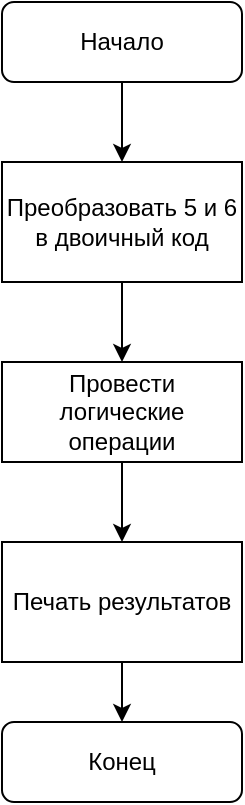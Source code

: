 <mxfile version="16.2.7" type="device" pages="8"><diagram id="C5RBs43oDa-KdzZeNtuy" name="1_1"><mxGraphModel dx="786" dy="484" grid="1" gridSize="10" guides="1" tooltips="1" connect="1" arrows="1" fold="1" page="1" pageScale="1" pageWidth="827" pageHeight="1169" math="0" shadow="0"><root><mxCell id="WIyWlLk6GJQsqaUBKTNV-0"/><mxCell id="WIyWlLk6GJQsqaUBKTNV-1" parent="WIyWlLk6GJQsqaUBKTNV-0"/><mxCell id="4ekfMuAKaDl9ZCjawKs_-5" style="edgeStyle=orthogonalEdgeStyle;rounded=0;orthogonalLoop=1;jettySize=auto;html=1;exitX=0.5;exitY=1;exitDx=0;exitDy=0;entryX=0.5;entryY=0;entryDx=0;entryDy=0;" edge="1" parent="WIyWlLk6GJQsqaUBKTNV-1" source="WIyWlLk6GJQsqaUBKTNV-3" target="4ekfMuAKaDl9ZCjawKs_-0"><mxGeometry relative="1" as="geometry"/></mxCell><mxCell id="WIyWlLk6GJQsqaUBKTNV-3" value="Начало" style="rounded=1;whiteSpace=wrap;html=1;fontSize=12;glass=0;strokeWidth=1;shadow=0;" parent="WIyWlLk6GJQsqaUBKTNV-1" vertex="1"><mxGeometry x="160" y="90" width="120" height="40" as="geometry"/></mxCell><mxCell id="WIyWlLk6GJQsqaUBKTNV-11" value="Конец" style="rounded=1;whiteSpace=wrap;html=1;fontSize=12;glass=0;strokeWidth=1;shadow=0;" parent="WIyWlLk6GJQsqaUBKTNV-1" vertex="1"><mxGeometry x="160" y="450" width="120" height="40" as="geometry"/></mxCell><mxCell id="4ekfMuAKaDl9ZCjawKs_-3" style="edgeStyle=orthogonalEdgeStyle;rounded=0;orthogonalLoop=1;jettySize=auto;html=1;exitX=0.5;exitY=1;exitDx=0;exitDy=0;entryX=0.5;entryY=0;entryDx=0;entryDy=0;" edge="1" parent="WIyWlLk6GJQsqaUBKTNV-1" source="4ekfMuAKaDl9ZCjawKs_-0" target="4ekfMuAKaDl9ZCjawKs_-1"><mxGeometry relative="1" as="geometry"/></mxCell><mxCell id="4ekfMuAKaDl9ZCjawKs_-0" value="Преобразовать 5 и 6 в двоичный код" style="rounded=0;whiteSpace=wrap;html=1;" vertex="1" parent="WIyWlLk6GJQsqaUBKTNV-1"><mxGeometry x="160" y="170" width="120" height="60" as="geometry"/></mxCell><mxCell id="4ekfMuAKaDl9ZCjawKs_-6" style="edgeStyle=orthogonalEdgeStyle;rounded=0;orthogonalLoop=1;jettySize=auto;html=1;exitX=0.5;exitY=1;exitDx=0;exitDy=0;entryX=0.5;entryY=0;entryDx=0;entryDy=0;" edge="1" parent="WIyWlLk6GJQsqaUBKTNV-1" source="4ekfMuAKaDl9ZCjawKs_-1" target="lWYaL1bjFyjzc9MwRFcf-0"><mxGeometry relative="1" as="geometry"><mxPoint x="220" y="350" as="targetPoint"/></mxGeometry></mxCell><mxCell id="4ekfMuAKaDl9ZCjawKs_-1" value="Провести логические операции" style="rounded=0;whiteSpace=wrap;html=1;" vertex="1" parent="WIyWlLk6GJQsqaUBKTNV-1"><mxGeometry x="160" y="270" width="120" height="50" as="geometry"/></mxCell><mxCell id="lWYaL1bjFyjzc9MwRFcf-3" style="edgeStyle=orthogonalEdgeStyle;rounded=0;orthogonalLoop=1;jettySize=auto;html=1;exitX=0.5;exitY=1;exitDx=0;exitDy=0;entryX=0.5;entryY=0;entryDx=0;entryDy=0;" edge="1" parent="WIyWlLk6GJQsqaUBKTNV-1" source="lWYaL1bjFyjzc9MwRFcf-0" target="WIyWlLk6GJQsqaUBKTNV-11"><mxGeometry relative="1" as="geometry"/></mxCell><mxCell id="lWYaL1bjFyjzc9MwRFcf-0" value="Печать результатов" style="rounded=0;whiteSpace=wrap;html=1;" vertex="1" parent="WIyWlLk6GJQsqaUBKTNV-1"><mxGeometry x="160" y="360" width="120" height="60" as="geometry"/></mxCell></root></mxGraphModel></diagram><diagram id="t9hDc3R4pHQeXY1n5sSi" name="1_2"><mxGraphModel dx="786" dy="484" grid="1" gridSize="10" guides="1" tooltips="1" connect="1" arrows="1" fold="1" page="1" pageScale="1" pageWidth="827" pageHeight="1169" math="0" shadow="0"><root><mxCell id="31ihJVYYyH8jFI5YHR2N-0"/><mxCell id="31ihJVYYyH8jFI5YHR2N-1" parent="31ihJVYYyH8jFI5YHR2N-0"/><mxCell id="x4Y4Dg5pw74nfrGMb-Qn-0" style="edgeStyle=orthogonalEdgeStyle;rounded=0;orthogonalLoop=1;jettySize=auto;html=1;exitX=0.5;exitY=1;exitDx=0;exitDy=0;entryX=0.5;entryY=0;entryDx=0;entryDy=0;" edge="1" parent="31ihJVYYyH8jFI5YHR2N-1" source="x4Y4Dg5pw74nfrGMb-Qn-1" target="UrLhR9aN6g-qmJSw_pzn-0"><mxGeometry relative="1" as="geometry"><mxPoint x="560" y="140" as="targetPoint"/></mxGeometry></mxCell><mxCell id="x4Y4Dg5pw74nfrGMb-Qn-1" value="Начало" style="rounded=1;whiteSpace=wrap;html=1;fontSize=12;glass=0;strokeWidth=1;shadow=0;" vertex="1" parent="31ihJVYYyH8jFI5YHR2N-1"><mxGeometry x="160" y="90" width="120" height="40" as="geometry"/></mxCell><mxCell id="x4Y4Dg5pw74nfrGMb-Qn-2" value="Конец" style="rounded=1;whiteSpace=wrap;html=1;fontSize=12;glass=0;strokeWidth=1;shadow=0;" vertex="1" parent="31ihJVYYyH8jFI5YHR2N-1"><mxGeometry x="160" y="540" width="120" height="40" as="geometry"/></mxCell><mxCell id="x4Y4Dg5pw74nfrGMb-Qn-3" style="edgeStyle=orthogonalEdgeStyle;rounded=0;orthogonalLoop=1;jettySize=auto;html=1;exitX=0.5;exitY=1;exitDx=0;exitDy=0;entryX=0.5;entryY=0;entryDx=0;entryDy=0;" edge="1" parent="31ihJVYYyH8jFI5YHR2N-1" source="UrLhR9aN6g-qmJSw_pzn-0" target="x4Y4Dg5pw74nfrGMb-Qn-6"><mxGeometry relative="1" as="geometry"><mxPoint x="560" y="200" as="sourcePoint"/></mxGeometry></mxCell><mxCell id="x4Y4Dg5pw74nfrGMb-Qn-5" style="edgeStyle=orthogonalEdgeStyle;rounded=0;orthogonalLoop=1;jettySize=auto;html=1;exitX=0.5;exitY=1;exitDx=0;exitDy=0;entryX=0.5;entryY=0;entryDx=0;entryDy=0;" edge="1" parent="31ihJVYYyH8jFI5YHR2N-1" source="x4Y4Dg5pw74nfrGMb-Qn-6"><mxGeometry relative="1" as="geometry"><mxPoint x="220" y="440" as="targetPoint"/></mxGeometry></mxCell><mxCell id="x4Y4Dg5pw74nfrGMb-Qn-6" value="Находим К по формуле К = (y2-y1) / (x2-x1)" style="rounded=0;whiteSpace=wrap;html=1;" vertex="1" parent="31ihJVYYyH8jFI5YHR2N-1"><mxGeometry x="160" y="270" width="120" height="50" as="geometry"/></mxCell><mxCell id="x4Y4Dg5pw74nfrGMb-Qn-7" style="edgeStyle=orthogonalEdgeStyle;rounded=0;orthogonalLoop=1;jettySize=auto;html=1;exitX=0.5;exitY=1;exitDx=0;exitDy=0;entryX=0.5;entryY=0;entryDx=0;entryDy=0;" edge="1" parent="31ihJVYYyH8jFI5YHR2N-1" target="x4Y4Dg5pw74nfrGMb-Qn-2"><mxGeometry relative="1" as="geometry"><mxPoint x="220" y="500" as="sourcePoint"/></mxGeometry></mxCell><mxCell id="x4Y4Dg5pw74nfrGMb-Qn-11" value="Находим b по формуле b = y1 - (y2-y1)/ (x2 - x1)*x1" style="rounded=0;whiteSpace=wrap;html=1;" vertex="1" parent="31ihJVYYyH8jFI5YHR2N-1"><mxGeometry x="160" y="350" width="120" height="60" as="geometry"/></mxCell><mxCell id="UrLhR9aN6g-qmJSw_pzn-0" value="Получить &amp;nbsp;x1:y1, x2:y2" style="shape=parallelogram;perimeter=parallelogramPerimeter;whiteSpace=wrap;html=1;fixedSize=1;strokeColor=#000000;" vertex="1" parent="31ihJVYYyH8jFI5YHR2N-1"><mxGeometry x="160" y="170" width="120" height="60" as="geometry"/></mxCell><mxCell id="UrLhR9aN6g-qmJSw_pzn-1" value="Печать результатов" style="shape=parallelogram;perimeter=parallelogramPerimeter;whiteSpace=wrap;html=1;fixedSize=1;strokeColor=#000000;" vertex="1" parent="31ihJVYYyH8jFI5YHR2N-1"><mxGeometry x="150" y="430" width="140" height="80" as="geometry"/></mxCell></root></mxGraphModel></diagram><diagram id="jmRlkmZ8UEjVU_35LXJr" name="1_3"><mxGraphModel dx="786" dy="484" grid="1" gridSize="10" guides="1" tooltips="1" connect="1" arrows="1" fold="1" page="1" pageScale="1" pageWidth="827" pageHeight="1169" math="0" shadow="0"><root><mxCell id="gsptyqJgU4-H1RUHh6Ig-0"/><mxCell id="gsptyqJgU4-H1RUHh6Ig-1" parent="gsptyqJgU4-H1RUHh6Ig-0"/><mxCell id="SbWybDnRfdCEJxPRk_U1-0" style="edgeStyle=orthogonalEdgeStyle;rounded=0;orthogonalLoop=1;jettySize=auto;html=1;exitX=0.5;exitY=1;exitDx=0;exitDy=0;entryX=0.5;entryY=0;entryDx=0;entryDy=0;" edge="1" parent="gsptyqJgU4-H1RUHh6Ig-1" source="SbWybDnRfdCEJxPRk_U1-1"><mxGeometry relative="1" as="geometry"><mxPoint x="220" y="170" as="targetPoint"/></mxGeometry></mxCell><mxCell id="SbWybDnRfdCEJxPRk_U1-1" value="Начало" style="rounded=1;whiteSpace=wrap;html=1;fontSize=12;glass=0;strokeWidth=1;shadow=0;" vertex="1" parent="gsptyqJgU4-H1RUHh6Ig-1"><mxGeometry x="160" y="90" width="120" height="40" as="geometry"/></mxCell><mxCell id="SbWybDnRfdCEJxPRk_U1-12" style="edgeStyle=orthogonalEdgeStyle;rounded=0;orthogonalLoop=1;jettySize=auto;html=1;exitX=0.5;exitY=1;exitDx=0;exitDy=0;entryX=0.5;entryY=0;entryDx=0;entryDy=0;" edge="1" parent="gsptyqJgU4-H1RUHh6Ig-1" target="SbWybDnRfdCEJxPRk_U1-10"><mxGeometry relative="1" as="geometry"><mxPoint x="220" y="230" as="sourcePoint"/></mxGeometry></mxCell><mxCell id="SbWybDnRfdCEJxPRk_U1-16" style="edgeStyle=orthogonalEdgeStyle;rounded=0;orthogonalLoop=1;jettySize=auto;html=1;exitX=0;exitY=0.5;exitDx=0;exitDy=0;entryX=0.5;entryY=0;entryDx=0;entryDy=0;" edge="1" parent="gsptyqJgU4-H1RUHh6Ig-1" source="SbWybDnRfdCEJxPRk_U1-10" target="SbWybDnRfdCEJxPRk_U1-14"><mxGeometry relative="1" as="geometry"/></mxCell><mxCell id="SbWybDnRfdCEJxPRk_U1-19" style="edgeStyle=orthogonalEdgeStyle;rounded=0;orthogonalLoop=1;jettySize=auto;html=1;exitX=0.5;exitY=1;exitDx=0;exitDy=0;entryX=0.5;entryY=0;entryDx=0;entryDy=0;" edge="1" parent="gsptyqJgU4-H1RUHh6Ig-1" source="SbWybDnRfdCEJxPRk_U1-10" target="SbWybDnRfdCEJxPRk_U1-15"><mxGeometry relative="1" as="geometry"/></mxCell><mxCell id="kpTAJjQl3GrKxuvdCa1P-2" style="edgeStyle=orthogonalEdgeStyle;rounded=0;orthogonalLoop=1;jettySize=auto;html=1;exitX=1;exitY=0.5;exitDx=0;exitDy=0;" edge="1" parent="gsptyqJgU4-H1RUHh6Ig-1" source="SbWybDnRfdCEJxPRk_U1-10" target="kpTAJjQl3GrKxuvdCa1P-1"><mxGeometry relative="1" as="geometry"/></mxCell><mxCell id="SbWybDnRfdCEJxPRk_U1-10" value="Второе число больше первого?" style="rhombus;whiteSpace=wrap;html=1;strokeColor=#000000;" vertex="1" parent="gsptyqJgU4-H1RUHh6Ig-1"><mxGeometry x="132.5" y="270" width="175" height="140" as="geometry"/></mxCell><mxCell id="SbWybDnRfdCEJxPRk_U1-18" style="edgeStyle=orthogonalEdgeStyle;rounded=0;orthogonalLoop=1;jettySize=auto;html=1;exitX=0.5;exitY=1;exitDx=0;exitDy=0;entryX=0;entryY=0.5;entryDx=0;entryDy=0;" edge="1" parent="gsptyqJgU4-H1RUHh6Ig-1" source="SbWybDnRfdCEJxPRk_U1-14" target="SbWybDnRfdCEJxPRk_U1-15"><mxGeometry relative="1" as="geometry"/></mxCell><mxCell id="SbWybDnRfdCEJxPRk_U1-14" value="Меняем числа местами" style="rounded=0;whiteSpace=wrap;html=1;strokeColor=#000000;" vertex="1" parent="gsptyqJgU4-H1RUHh6Ig-1"><mxGeometry x="15" y="430" width="120" height="60" as="geometry"/></mxCell><mxCell id="kpTAJjQl3GrKxuvdCa1P-5" style="edgeStyle=orthogonalEdgeStyle;rounded=0;orthogonalLoop=1;jettySize=auto;html=1;exitX=0.5;exitY=1;exitDx=0;exitDy=0;entryX=0.5;entryY=0;entryDx=0;entryDy=0;" edge="1" parent="gsptyqJgU4-H1RUHh6Ig-1" source="SbWybDnRfdCEJxPRk_U1-15" target="kpTAJjQl3GrKxuvdCa1P-4"><mxGeometry relative="1" as="geometry"/></mxCell><mxCell id="SbWybDnRfdCEJxPRk_U1-15" value="Применяем модули radiant() и uniform() для получения случайных чисел" style="rounded=0;whiteSpace=wrap;html=1;strokeColor=#000000;" vertex="1" parent="gsptyqJgU4-H1RUHh6Ig-1"><mxGeometry x="160" y="550" width="120" height="60" as="geometry"/></mxCell><mxCell id="SbWybDnRfdCEJxPRk_U1-17" value="Нет" style="text;html=1;strokeColor=none;fillColor=none;align=center;verticalAlign=middle;whiteSpace=wrap;rounded=0;" vertex="1" parent="gsptyqJgU4-H1RUHh6Ig-1"><mxGeometry x="45" y="300" width="60" height="30" as="geometry"/></mxCell><mxCell id="SbWybDnRfdCEJxPRk_U1-20" value="Да" style="text;html=1;strokeColor=none;fillColor=none;align=center;verticalAlign=middle;whiteSpace=wrap;rounded=0;" vertex="1" parent="gsptyqJgU4-H1RUHh6Ig-1"><mxGeometry x="220" y="460" width="60" height="30" as="geometry"/></mxCell><mxCell id="kpTAJjQl3GrKxuvdCa1P-0" value="Получаем числа a и b" style="shape=parallelogram;perimeter=parallelogramPerimeter;whiteSpace=wrap;html=1;fixedSize=1;strokeColor=#000000;" vertex="1" parent="gsptyqJgU4-H1RUHh6Ig-1"><mxGeometry x="140" y="160" width="160" height="80" as="geometry"/></mxCell><mxCell id="kpTAJjQl3GrKxuvdCa1P-16" style="edgeStyle=orthogonalEdgeStyle;rounded=0;orthogonalLoop=1;jettySize=auto;html=1;exitX=0.5;exitY=1;exitDx=0;exitDy=0;entryX=0;entryY=0.5;entryDx=0;entryDy=0;" edge="1" parent="gsptyqJgU4-H1RUHh6Ig-1" source="kpTAJjQl3GrKxuvdCa1P-1" target="kpTAJjQl3GrKxuvdCa1P-14"><mxGeometry relative="1" as="geometry"/></mxCell><mxCell id="kpTAJjQl3GrKxuvdCa1P-1" value="Вы ввели одинаковые числа!" style="shape=parallelogram;perimeter=parallelogramPerimeter;whiteSpace=wrap;html=1;fixedSize=1;strokeColor=#000000;" vertex="1" parent="gsptyqJgU4-H1RUHh6Ig-1"><mxGeometry x="430" y="290" width="160" height="100" as="geometry"/></mxCell><mxCell id="kpTAJjQl3GrKxuvdCa1P-3" value="Числа одинаковые" style="text;html=1;strokeColor=none;fillColor=none;align=center;verticalAlign=middle;whiteSpace=wrap;rounded=0;" vertex="1" parent="gsptyqJgU4-H1RUHh6Ig-1"><mxGeometry x="340" y="300" width="60" height="30" as="geometry"/></mxCell><mxCell id="kpTAJjQl3GrKxuvdCa1P-9" style="edgeStyle=orthogonalEdgeStyle;rounded=0;orthogonalLoop=1;jettySize=auto;html=1;exitX=0.5;exitY=1;exitDx=0;exitDy=0;entryX=0.5;entryY=0;entryDx=0;entryDy=0;" edge="1" parent="gsptyqJgU4-H1RUHh6Ig-1" source="kpTAJjQl3GrKxuvdCa1P-4" target="kpTAJjQl3GrKxuvdCa1P-6"><mxGeometry relative="1" as="geometry"/></mxCell><mxCell id="kpTAJjQl3GrKxuvdCa1P-4" value="получаем &amp;nbsp;два символа" style="shape=parallelogram;perimeter=parallelogramPerimeter;whiteSpace=wrap;html=1;fixedSize=1;strokeColor=#000000;" vertex="1" parent="gsptyqJgU4-H1RUHh6Ig-1"><mxGeometry x="160" y="650" width="120" height="60" as="geometry"/></mxCell><mxCell id="kpTAJjQl3GrKxuvdCa1P-10" style="edgeStyle=orthogonalEdgeStyle;rounded=0;orthogonalLoop=1;jettySize=auto;html=1;exitX=0.5;exitY=1;exitDx=0;exitDy=0;entryX=0.5;entryY=0;entryDx=0;entryDy=0;" edge="1" parent="gsptyqJgU4-H1RUHh6Ig-1" source="kpTAJjQl3GrKxuvdCa1P-6" target="kpTAJjQl3GrKxuvdCa1P-7"><mxGeometry relative="1" as="geometry"/></mxCell><mxCell id="kpTAJjQl3GrKxuvdCa1P-6" value="Преобразуем значения символов по таблице ASCII в цифры" style="rounded=0;whiteSpace=wrap;html=1;strokeColor=#000000;" vertex="1" parent="gsptyqJgU4-H1RUHh6Ig-1"><mxGeometry x="160" y="770" width="120" height="60" as="geometry"/></mxCell><mxCell id="kpTAJjQl3GrKxuvdCa1P-11" style="edgeStyle=orthogonalEdgeStyle;rounded=0;orthogonalLoop=1;jettySize=auto;html=1;exitX=0.5;exitY=1;exitDx=0;exitDy=0;entryX=0.5;entryY=0;entryDx=0;entryDy=0;" edge="1" parent="gsptyqJgU4-H1RUHh6Ig-1" source="kpTAJjQl3GrKxuvdCa1P-7" target="kpTAJjQl3GrKxuvdCa1P-8"><mxGeometry relative="1" as="geometry"/></mxCell><mxCell id="kpTAJjQl3GrKxuvdCa1P-7" value="Получаем значение цифр в заданном диапазоне" style="rounded=0;whiteSpace=wrap;html=1;strokeColor=#000000;" vertex="1" parent="gsptyqJgU4-H1RUHh6Ig-1"><mxGeometry x="160" y="880" width="120" height="60" as="geometry"/></mxCell><mxCell id="kpTAJjQl3GrKxuvdCa1P-13" style="edgeStyle=orthogonalEdgeStyle;rounded=0;orthogonalLoop=1;jettySize=auto;html=1;exitX=1;exitY=0.5;exitDx=0;exitDy=0;" edge="1" parent="gsptyqJgU4-H1RUHh6Ig-1" source="kpTAJjQl3GrKxuvdCa1P-8" target="kpTAJjQl3GrKxuvdCa1P-12"><mxGeometry relative="1" as="geometry"/></mxCell><mxCell id="kpTAJjQl3GrKxuvdCa1P-8" value="Преобразуем цифры в символы" style="rounded=0;whiteSpace=wrap;html=1;strokeColor=#000000;" vertex="1" parent="gsptyqJgU4-H1RUHh6Ig-1"><mxGeometry x="160" y="990" width="120" height="60" as="geometry"/></mxCell><mxCell id="kpTAJjQl3GrKxuvdCa1P-15" style="edgeStyle=orthogonalEdgeStyle;rounded=0;orthogonalLoop=1;jettySize=auto;html=1;exitX=0.5;exitY=0;exitDx=0;exitDy=0;entryX=0;entryY=0.5;entryDx=0;entryDy=0;" edge="1" parent="gsptyqJgU4-H1RUHh6Ig-1" source="kpTAJjQl3GrKxuvdCa1P-12" target="kpTAJjQl3GrKxuvdCa1P-14"><mxGeometry relative="1" as="geometry"/></mxCell><mxCell id="kpTAJjQl3GrKxuvdCa1P-12" value="Печать результатов" style="shape=parallelogram;perimeter=parallelogramPerimeter;whiteSpace=wrap;html=1;fixedSize=1;strokeColor=#000000;" vertex="1" parent="gsptyqJgU4-H1RUHh6Ig-1"><mxGeometry x="344" y="980" width="140" height="80" as="geometry"/></mxCell><mxCell id="kpTAJjQl3GrKxuvdCa1P-14" value="Конец" style="rounded=1;whiteSpace=wrap;html=1;strokeColor=#000000;" vertex="1" parent="gsptyqJgU4-H1RUHh6Ig-1"><mxGeometry x="440" y="800" width="120" height="60" as="geometry"/></mxCell></root></mxGraphModel></diagram><diagram id="iGj4ryXFNGm9WhYwv-RZ" name="1_4"><mxGraphModel dx="786" dy="484" grid="1" gridSize="10" guides="1" tooltips="1" connect="1" arrows="1" fold="1" page="1" pageScale="1" pageWidth="827" pageHeight="1169" math="0" shadow="0"><root><mxCell id="igmaOTiha-_LDFuurrAd-0"/><mxCell id="igmaOTiha-_LDFuurrAd-1" parent="igmaOTiha-_LDFuurrAd-0"/><mxCell id="U2BilpF0g6gpygajwd7h-0" style="edgeStyle=orthogonalEdgeStyle;rounded=0;orthogonalLoop=1;jettySize=auto;html=1;exitX=0.5;exitY=1;exitDx=0;exitDy=0;entryX=0.5;entryY=0;entryDx=0;entryDy=0;" edge="1" parent="igmaOTiha-_LDFuurrAd-1" source="U2BilpF0g6gpygajwd7h-1"><mxGeometry relative="1" as="geometry"><mxPoint x="220" y="170" as="targetPoint"/></mxGeometry></mxCell><mxCell id="U2BilpF0g6gpygajwd7h-1" value="Начало" style="rounded=1;whiteSpace=wrap;html=1;fontSize=12;glass=0;strokeWidth=1;shadow=0;" vertex="1" parent="igmaOTiha-_LDFuurrAd-1"><mxGeometry x="160" y="90" width="120" height="40" as="geometry"/></mxCell><mxCell id="U2BilpF0g6gpygajwd7h-2" style="edgeStyle=orthogonalEdgeStyle;rounded=0;orthogonalLoop=1;jettySize=auto;html=1;exitX=0.5;exitY=1;exitDx=0;exitDy=0;entryX=0.5;entryY=0;entryDx=0;entryDy=0;" edge="1" parent="igmaOTiha-_LDFuurrAd-1" target="U2BilpF0g6gpygajwd7h-6"><mxGeometry relative="1" as="geometry"><mxPoint x="220" y="230" as="sourcePoint"/></mxGeometry></mxCell><mxCell id="U2BilpF0g6gpygajwd7h-4" style="edgeStyle=orthogonalEdgeStyle;rounded=0;orthogonalLoop=1;jettySize=auto;html=1;exitX=0.5;exitY=1;exitDx=0;exitDy=0;entryX=0.5;entryY=0;entryDx=0;entryDy=0;" edge="1" parent="igmaOTiha-_LDFuurrAd-1" source="U2BilpF0g6gpygajwd7h-6"><mxGeometry relative="1" as="geometry"><mxPoint x="220" y="550" as="targetPoint"/></mxGeometry></mxCell><mxCell id="U2BilpF0g6gpygajwd7h-5" style="edgeStyle=orthogonalEdgeStyle;rounded=0;orthogonalLoop=1;jettySize=auto;html=1;exitX=1;exitY=0.5;exitDx=0;exitDy=0;" edge="1" parent="igmaOTiha-_LDFuurrAd-1" source="U2BilpF0g6gpygajwd7h-6" target="U2BilpF0g6gpygajwd7h-15"><mxGeometry relative="1" as="geometry"/></mxCell><mxCell id="U2BilpF0g6gpygajwd7h-6" value="Символы одинаковые?" style="rhombus;whiteSpace=wrap;html=1;strokeColor=#000000;" vertex="1" parent="igmaOTiha-_LDFuurrAd-1"><mxGeometry x="132.5" y="340" width="175" height="140" as="geometry"/></mxCell><mxCell id="U2BilpF0g6gpygajwd7h-11" value="Нет" style="text;html=1;strokeColor=none;fillColor=none;align=center;verticalAlign=middle;whiteSpace=wrap;rounded=0;" vertex="1" parent="igmaOTiha-_LDFuurrAd-1"><mxGeometry x="240" y="490" width="60" height="30" as="geometry"/></mxCell><mxCell id="U2BilpF0g6gpygajwd7h-12" value="Да" style="text;html=1;strokeColor=none;fillColor=none;align=center;verticalAlign=middle;whiteSpace=wrap;rounded=0;" vertex="1" parent="igmaOTiha-_LDFuurrAd-1"><mxGeometry x="344" y="380" width="60" height="30" as="geometry"/></mxCell><mxCell id="U2BilpF0g6gpygajwd7h-13" value="Получаем два символа" style="shape=parallelogram;perimeter=parallelogramPerimeter;whiteSpace=wrap;html=1;fixedSize=1;strokeColor=#000000;" vertex="1" parent="igmaOTiha-_LDFuurrAd-1"><mxGeometry x="140" y="160" width="160" height="80" as="geometry"/></mxCell><mxCell id="U2BilpF0g6gpygajwd7h-14" style="edgeStyle=orthogonalEdgeStyle;rounded=0;orthogonalLoop=1;jettySize=auto;html=1;exitX=0.5;exitY=1;exitDx=0;exitDy=0;entryX=0;entryY=0.5;entryDx=0;entryDy=0;" edge="1" parent="igmaOTiha-_LDFuurrAd-1" source="U2BilpF0g6gpygajwd7h-15" target="U2BilpF0g6gpygajwd7h-27"><mxGeometry relative="1" as="geometry"/></mxCell><mxCell id="U2BilpF0g6gpygajwd7h-15" value="Вы ввели одинаковые символы!" style="shape=parallelogram;perimeter=parallelogramPerimeter;whiteSpace=wrap;html=1;fixedSize=1;strokeColor=#000000;" vertex="1" parent="igmaOTiha-_LDFuurrAd-1"><mxGeometry x="430" y="360" width="160" height="100" as="geometry"/></mxCell><mxCell id="U2BilpF0g6gpygajwd7h-19" style="edgeStyle=orthogonalEdgeStyle;rounded=0;orthogonalLoop=1;jettySize=auto;html=1;exitX=0.5;exitY=1;exitDx=0;exitDy=0;entryX=0.5;entryY=0;entryDx=0;entryDy=0;" edge="1" parent="igmaOTiha-_LDFuurrAd-1" source="U2BilpF0g6gpygajwd7h-20" target="U2BilpF0g6gpygajwd7h-22"><mxGeometry relative="1" as="geometry"/></mxCell><mxCell id="U2BilpF0g6gpygajwd7h-20" value="Преобразуем значения символов по таблице ASCII в цифры" style="rounded=0;whiteSpace=wrap;html=1;strokeColor=#000000;" vertex="1" parent="igmaOTiha-_LDFuurrAd-1"><mxGeometry x="160" y="550" width="120" height="60" as="geometry"/></mxCell><mxCell id="LsLCP299YMQyL0XO-w72-8" style="edgeStyle=orthogonalEdgeStyle;rounded=0;orthogonalLoop=1;jettySize=auto;html=1;exitX=0.5;exitY=1;exitDx=0;exitDy=0;entryX=0.5;entryY=0;entryDx=0;entryDy=0;" edge="1" parent="igmaOTiha-_LDFuurrAd-1" source="U2BilpF0g6gpygajwd7h-22" target="LsLCP299YMQyL0XO-w72-2"><mxGeometry relative="1" as="geometry"/></mxCell><mxCell id="U2BilpF0g6gpygajwd7h-22" value="Вычитаем из полученных значений 96, получаем два числа num1, num2" style="rounded=0;whiteSpace=wrap;html=1;strokeColor=#000000;" vertex="1" parent="igmaOTiha-_LDFuurrAd-1"><mxGeometry x="160" y="660" width="120" height="80" as="geometry"/></mxCell><mxCell id="U2BilpF0g6gpygajwd7h-23" style="edgeStyle=orthogonalEdgeStyle;rounded=0;orthogonalLoop=1;jettySize=auto;html=1;exitX=1;exitY=0.5;exitDx=0;exitDy=0;" edge="1" parent="igmaOTiha-_LDFuurrAd-1" source="LsLCP299YMQyL0XO-w72-5" target="U2BilpF0g6gpygajwd7h-26"><mxGeometry relative="1" as="geometry"><mxPoint x="420" y="1030" as="sourcePoint"/></mxGeometry></mxCell><mxCell id="U2BilpF0g6gpygajwd7h-25" style="edgeStyle=orthogonalEdgeStyle;rounded=0;orthogonalLoop=1;jettySize=auto;html=1;exitX=0.5;exitY=0;exitDx=0;exitDy=0;entryX=0;entryY=0.5;entryDx=0;entryDy=0;" edge="1" parent="igmaOTiha-_LDFuurrAd-1" source="U2BilpF0g6gpygajwd7h-26" target="U2BilpF0g6gpygajwd7h-27"><mxGeometry relative="1" as="geometry"/></mxCell><mxCell id="U2BilpF0g6gpygajwd7h-26" value="Печать результатов" style="shape=parallelogram;perimeter=parallelogramPerimeter;whiteSpace=wrap;html=1;fixedSize=1;strokeColor=#000000;" vertex="1" parent="igmaOTiha-_LDFuurrAd-1"><mxGeometry x="440" y="990" width="140" height="80" as="geometry"/></mxCell><mxCell id="U2BilpF0g6gpygajwd7h-27" value="Конец" style="rounded=1;whiteSpace=wrap;html=1;strokeColor=#000000;" vertex="1" parent="igmaOTiha-_LDFuurrAd-1"><mxGeometry x="500" y="700" width="120" height="60" as="geometry"/></mxCell><mxCell id="LsLCP299YMQyL0XO-w72-0" style="edgeStyle=orthogonalEdgeStyle;rounded=0;orthogonalLoop=1;jettySize=auto;html=1;exitX=0;exitY=0.5;exitDx=0;exitDy=0;entryX=0.5;entryY=0;entryDx=0;entryDy=0;" edge="1" parent="igmaOTiha-_LDFuurrAd-1" source="LsLCP299YMQyL0XO-w72-2" target="LsLCP299YMQyL0XO-w72-4"><mxGeometry relative="1" as="geometry"/></mxCell><mxCell id="LsLCP299YMQyL0XO-w72-1" style="edgeStyle=orthogonalEdgeStyle;rounded=0;orthogonalLoop=1;jettySize=auto;html=1;exitX=0.5;exitY=1;exitDx=0;exitDy=0;entryX=0.5;entryY=0;entryDx=0;entryDy=0;" edge="1" parent="igmaOTiha-_LDFuurrAd-1" source="LsLCP299YMQyL0XO-w72-2" target="LsLCP299YMQyL0XO-w72-5"><mxGeometry relative="1" as="geometry"/></mxCell><mxCell id="LsLCP299YMQyL0XO-w72-2" value="Второе число больше первого?" style="rhombus;whiteSpace=wrap;html=1;strokeColor=#000000;" vertex="1" parent="igmaOTiha-_LDFuurrAd-1"><mxGeometry x="132.5" y="770" width="175" height="140" as="geometry"/></mxCell><mxCell id="LsLCP299YMQyL0XO-w72-3" style="edgeStyle=orthogonalEdgeStyle;rounded=0;orthogonalLoop=1;jettySize=auto;html=1;exitX=0.5;exitY=1;exitDx=0;exitDy=0;entryX=0;entryY=0.5;entryDx=0;entryDy=0;" edge="1" parent="igmaOTiha-_LDFuurrAd-1" source="LsLCP299YMQyL0XO-w72-4" target="LsLCP299YMQyL0XO-w72-5"><mxGeometry relative="1" as="geometry"/></mxCell><mxCell id="LsLCP299YMQyL0XO-w72-4" value="Меняем буквы местами" style="rounded=0;whiteSpace=wrap;html=1;strokeColor=#000000;" vertex="1" parent="igmaOTiha-_LDFuurrAd-1"><mxGeometry x="15" y="940" width="120" height="60" as="geometry"/></mxCell><mxCell id="LsLCP299YMQyL0XO-w72-5" value="Находим разность num1 и num2" style="rounded=0;whiteSpace=wrap;html=1;strokeColor=#000000;" vertex="1" parent="igmaOTiha-_LDFuurrAd-1"><mxGeometry x="160" y="1000" width="120" height="60" as="geometry"/></mxCell><mxCell id="LsLCP299YMQyL0XO-w72-6" value="Нет" style="text;html=1;strokeColor=none;fillColor=none;align=center;verticalAlign=middle;whiteSpace=wrap;rounded=0;" vertex="1" parent="igmaOTiha-_LDFuurrAd-1"><mxGeometry x="45" y="810" width="60" height="30" as="geometry"/></mxCell><mxCell id="LsLCP299YMQyL0XO-w72-7" value="Да" style="text;html=1;strokeColor=none;fillColor=none;align=center;verticalAlign=middle;whiteSpace=wrap;rounded=0;" vertex="1" parent="igmaOTiha-_LDFuurrAd-1"><mxGeometry x="220" y="930" width="60" height="30" as="geometry"/></mxCell></root></mxGraphModel></diagram><diagram id="_PEELcPx6R519TJq-F9I" name="1_5"><mxGraphModel dx="786" dy="484" grid="1" gridSize="10" guides="1" tooltips="1" connect="1" arrows="1" fold="1" page="1" pageScale="1" pageWidth="827" pageHeight="1169" math="0" shadow="0"><root><mxCell id="jx-v5gBQAtLL9fHzvgfK-0"/><mxCell id="jx-v5gBQAtLL9fHzvgfK-1" parent="jx-v5gBQAtLL9fHzvgfK-0"/><mxCell id="YNTi-nJo3FVMEpHpRpp2-0" style="edgeStyle=orthogonalEdgeStyle;rounded=0;orthogonalLoop=1;jettySize=auto;html=1;exitX=0.5;exitY=1;exitDx=0;exitDy=0;entryX=0.5;entryY=0;entryDx=0;entryDy=0;" edge="1" parent="jx-v5gBQAtLL9fHzvgfK-1" source="YNTi-nJo3FVMEpHpRpp2-1"><mxGeometry relative="1" as="geometry"><mxPoint x="220" y="170" as="targetPoint"/></mxGeometry></mxCell><mxCell id="YNTi-nJo3FVMEpHpRpp2-1" value="Начало" style="rounded=1;whiteSpace=wrap;html=1;fontSize=12;glass=0;strokeWidth=1;shadow=0;" vertex="1" parent="jx-v5gBQAtLL9fHzvgfK-1"><mxGeometry x="160" y="90" width="120" height="40" as="geometry"/></mxCell><mxCell id="YNTi-nJo3FVMEpHpRpp2-2" style="edgeStyle=orthogonalEdgeStyle;rounded=0;orthogonalLoop=1;jettySize=auto;html=1;exitX=0.5;exitY=1;exitDx=0;exitDy=0;entryX=0.5;entryY=0;entryDx=0;entryDy=0;" edge="1" parent="jx-v5gBQAtLL9fHzvgfK-1" target="YNTi-nJo3FVMEpHpRpp2-5"><mxGeometry relative="1" as="geometry"><mxPoint x="220" y="230" as="sourcePoint"/></mxGeometry></mxCell><mxCell id="YNTi-nJo3FVMEpHpRpp2-3" style="edgeStyle=orthogonalEdgeStyle;rounded=0;orthogonalLoop=1;jettySize=auto;html=1;exitX=0.5;exitY=1;exitDx=0;exitDy=0;entryX=0.5;entryY=0;entryDx=0;entryDy=0;" edge="1" parent="jx-v5gBQAtLL9fHzvgfK-1" source="YNTi-nJo3FVMEpHpRpp2-5"><mxGeometry relative="1" as="geometry"><mxPoint x="220" y="550" as="targetPoint"/></mxGeometry></mxCell><mxCell id="YNTi-nJo3FVMEpHpRpp2-4" style="edgeStyle=orthogonalEdgeStyle;rounded=0;orthogonalLoop=1;jettySize=auto;html=1;exitX=1;exitY=0.5;exitDx=0;exitDy=0;" edge="1" parent="jx-v5gBQAtLL9fHzvgfK-1" source="YNTi-nJo3FVMEpHpRpp2-5" target="YNTi-nJo3FVMEpHpRpp2-10"><mxGeometry relative="1" as="geometry"/></mxCell><mxCell id="YNTi-nJo3FVMEpHpRpp2-5" value="0 &amp;lt; Число &amp;lt; 27 ?&amp;nbsp;" style="rhombus;whiteSpace=wrap;html=1;strokeColor=#000000;" vertex="1" parent="jx-v5gBQAtLL9fHzvgfK-1"><mxGeometry x="132.5" y="340" width="175" height="140" as="geometry"/></mxCell><mxCell id="YNTi-nJo3FVMEpHpRpp2-6" value="Да" style="text;html=1;strokeColor=none;fillColor=none;align=center;verticalAlign=middle;whiteSpace=wrap;rounded=0;" vertex="1" parent="jx-v5gBQAtLL9fHzvgfK-1"><mxGeometry x="240" y="490" width="60" height="30" as="geometry"/></mxCell><mxCell id="YNTi-nJo3FVMEpHpRpp2-7" value="Нет" style="text;html=1;strokeColor=none;fillColor=none;align=center;verticalAlign=middle;whiteSpace=wrap;rounded=0;" vertex="1" parent="jx-v5gBQAtLL9fHzvgfK-1"><mxGeometry x="344" y="380" width="60" height="30" as="geometry"/></mxCell><mxCell id="YNTi-nJo3FVMEpHpRpp2-8" value="Получаем число" style="shape=parallelogram;perimeter=parallelogramPerimeter;whiteSpace=wrap;html=1;fixedSize=1;strokeColor=#000000;" vertex="1" parent="jx-v5gBQAtLL9fHzvgfK-1"><mxGeometry x="140" y="160" width="160" height="80" as="geometry"/></mxCell><mxCell id="pygBdmXeL2KQvzqgHSY--0" style="edgeStyle=orthogonalEdgeStyle;rounded=0;orthogonalLoop=1;jettySize=auto;html=1;exitX=0.5;exitY=1;exitDx=0;exitDy=0;entryX=0;entryY=0.5;entryDx=0;entryDy=0;" edge="1" parent="jx-v5gBQAtLL9fHzvgfK-1" source="YNTi-nJo3FVMEpHpRpp2-10" target="YNTi-nJo3FVMEpHpRpp2-15"><mxGeometry relative="1" as="geometry"/></mxCell><mxCell id="YNTi-nJo3FVMEpHpRpp2-10" value="Вы ввели неподходящее число!" style="shape=parallelogram;perimeter=parallelogramPerimeter;whiteSpace=wrap;html=1;fixedSize=1;strokeColor=#000000;" vertex="1" parent="jx-v5gBQAtLL9fHzvgfK-1"><mxGeometry x="430" y="360" width="160" height="100" as="geometry"/></mxCell><mxCell id="YNTi-nJo3FVMEpHpRpp2-11" style="edgeStyle=orthogonalEdgeStyle;rounded=0;orthogonalLoop=1;jettySize=auto;html=1;exitX=0.5;exitY=1;exitDx=0;exitDy=0;entryX=0.5;entryY=0;entryDx=0;entryDy=0;" edge="1" parent="jx-v5gBQAtLL9fHzvgfK-1" source="YNTi-nJo3FVMEpHpRpp2-12" target="YNTi-nJo3FVMEpHpRpp2-14"><mxGeometry relative="1" as="geometry"/></mxCell><mxCell id="YNTi-nJo3FVMEpHpRpp2-12" value="Прибавляем к числу 64" style="rounded=0;whiteSpace=wrap;html=1;strokeColor=#000000;" vertex="1" parent="jx-v5gBQAtLL9fHzvgfK-1"><mxGeometry x="160" y="550" width="120" height="60" as="geometry"/></mxCell><mxCell id="YNTi-nJo3FVMEpHpRpp2-17" style="edgeStyle=orthogonalEdgeStyle;rounded=0;orthogonalLoop=1;jettySize=auto;html=1;exitX=1;exitY=0.5;exitDx=0;exitDy=0;entryX=0;entryY=0.5;entryDx=0;entryDy=0;" edge="1" parent="jx-v5gBQAtLL9fHzvgfK-1" source="YNTi-nJo3FVMEpHpRpp2-14" target="YNTi-nJo3FVMEpHpRpp2-16"><mxGeometry relative="1" as="geometry"/></mxCell><mxCell id="YNTi-nJo3FVMEpHpRpp2-14" value="Преобразуем число в символ, согласно таблице ASCII" style="rounded=0;whiteSpace=wrap;html=1;strokeColor=#000000;" vertex="1" parent="jx-v5gBQAtLL9fHzvgfK-1"><mxGeometry x="160" y="670" width="120" height="80" as="geometry"/></mxCell><mxCell id="YNTi-nJo3FVMEpHpRpp2-15" value="Конец" style="rounded=1;whiteSpace=wrap;html=1;strokeColor=#000000;" vertex="1" parent="jx-v5gBQAtLL9fHzvgfK-1"><mxGeometry x="540" y="525" width="120" height="60" as="geometry"/></mxCell><mxCell id="pygBdmXeL2KQvzqgHSY--1" style="edgeStyle=orthogonalEdgeStyle;rounded=0;orthogonalLoop=1;jettySize=auto;html=1;exitX=0.5;exitY=0;exitDx=0;exitDy=0;entryX=0;entryY=0.5;entryDx=0;entryDy=0;" edge="1" parent="jx-v5gBQAtLL9fHzvgfK-1" source="YNTi-nJo3FVMEpHpRpp2-16" target="YNTi-nJo3FVMEpHpRpp2-15"><mxGeometry relative="1" as="geometry"><mxPoint x="510" y="550" as="targetPoint"/></mxGeometry></mxCell><mxCell id="YNTi-nJo3FVMEpHpRpp2-16" value="Печать символа" style="shape=parallelogram;perimeter=parallelogramPerimeter;whiteSpace=wrap;html=1;fixedSize=1;strokeColor=#000000;" vertex="1" parent="jx-v5gBQAtLL9fHzvgfK-1"><mxGeometry x="450" y="680" width="120" height="60" as="geometry"/></mxCell></root></mxGraphModel></diagram><diagram id="FDH2GAB7b_wBS46fhSwn" name="1_6"><mxGraphModel dx="786" dy="484" grid="1" gridSize="10" guides="1" tooltips="1" connect="1" arrows="1" fold="1" page="1" pageScale="1" pageWidth="827" pageHeight="1169" math="0" shadow="0"><root><mxCell id="dTUxWYTvsklLHYTFPcyF-0"/><mxCell id="dTUxWYTvsklLHYTFPcyF-1" parent="dTUxWYTvsklLHYTFPcyF-0"/><mxCell id="dTUxWYTvsklLHYTFPcyF-12" style="edgeStyle=orthogonalEdgeStyle;rounded=0;orthogonalLoop=1;jettySize=auto;html=1;exitX=0.5;exitY=1;exitDx=0;exitDy=0;entryX=0.5;entryY=0;entryDx=0;entryDy=0;" edge="1" parent="dTUxWYTvsklLHYTFPcyF-1" source="dTUxWYTvsklLHYTFPcyF-2" target="dTUxWYTvsklLHYTFPcyF-3"><mxGeometry relative="1" as="geometry"/></mxCell><mxCell id="dTUxWYTvsklLHYTFPcyF-2" value="Начало" style="rounded=1;whiteSpace=wrap;html=1;strokeColor=#000000;" vertex="1" parent="dTUxWYTvsklLHYTFPcyF-1"><mxGeometry x="336" y="30" width="155" height="60" as="geometry"/></mxCell><mxCell id="dTUxWYTvsklLHYTFPcyF-13" style="edgeStyle=orthogonalEdgeStyle;rounded=0;orthogonalLoop=1;jettySize=auto;html=1;exitX=0.5;exitY=1;exitDx=0;exitDy=0;entryX=0.5;entryY=0;entryDx=0;entryDy=0;" edge="1" parent="dTUxWYTvsklLHYTFPcyF-1" source="dTUxWYTvsklLHYTFPcyF-3" target="dTUxWYTvsklLHYTFPcyF-5"><mxGeometry relative="1" as="geometry"/></mxCell><mxCell id="dTUxWYTvsklLHYTFPcyF-3" value="Введите числа A, B, C" style="shape=parallelogram;perimeter=parallelogramPerimeter;whiteSpace=wrap;html=1;fixedSize=1;strokeColor=#000000;" vertex="1" parent="dTUxWYTvsklLHYTFPcyF-1"><mxGeometry x="337" y="150" width="154" height="80" as="geometry"/></mxCell><mxCell id="dTUxWYTvsklLHYTFPcyF-14" style="edgeStyle=orthogonalEdgeStyle;rounded=0;orthogonalLoop=1;jettySize=auto;html=1;exitX=0.5;exitY=1;exitDx=0;exitDy=0;entryX=0.5;entryY=0;entryDx=0;entryDy=0;" edge="1" parent="dTUxWYTvsklLHYTFPcyF-1" source="dTUxWYTvsklLHYTFPcyF-5" target="dTUxWYTvsklLHYTFPcyF-7"><mxGeometry relative="1" as="geometry"/></mxCell><mxCell id="dTUxWYTvsklLHYTFPcyF-16" style="edgeStyle=orthogonalEdgeStyle;rounded=0;orthogonalLoop=1;jettySize=auto;html=1;exitX=1;exitY=0.5;exitDx=0;exitDy=0;" edge="1" parent="dTUxWYTvsklLHYTFPcyF-1" source="dTUxWYTvsklLHYTFPcyF-5" target="dTUxWYTvsklLHYTFPcyF-9"><mxGeometry relative="1" as="geometry"/></mxCell><mxCell id="dTUxWYTvsklLHYTFPcyF-5" value="A + B &amp;gt; C and A + C &amp;gt; B and B + C &amp;gt; A" style="rhombus;whiteSpace=wrap;html=1;strokeColor=#000000;" vertex="1" parent="dTUxWYTvsklLHYTFPcyF-1"><mxGeometry x="339" y="290" width="150" height="140" as="geometry"/></mxCell><mxCell id="dTUxWYTvsklLHYTFPcyF-15" style="edgeStyle=orthogonalEdgeStyle;rounded=0;orthogonalLoop=1;jettySize=auto;html=1;exitX=0.5;exitY=1;exitDx=0;exitDy=0;entryX=0.5;entryY=0;entryDx=0;entryDy=0;" edge="1" parent="dTUxWYTvsklLHYTFPcyF-1" source="dTUxWYTvsklLHYTFPcyF-7" target="dTUxWYTvsklLHYTFPcyF-8"><mxGeometry relative="1" as="geometry"/></mxCell><mxCell id="dTUxWYTvsklLHYTFPcyF-17" style="edgeStyle=orthogonalEdgeStyle;rounded=0;orthogonalLoop=1;jettySize=auto;html=1;exitX=1;exitY=0.5;exitDx=0;exitDy=0;" edge="1" parent="dTUxWYTvsklLHYTFPcyF-1" source="dTUxWYTvsklLHYTFPcyF-7" target="dTUxWYTvsklLHYTFPcyF-10"><mxGeometry relative="1" as="geometry"/></mxCell><mxCell id="dTUxWYTvsklLHYTFPcyF-7" value="A == B == C" style="rhombus;whiteSpace=wrap;html=1;strokeColor=#000000;" vertex="1" parent="dTUxWYTvsklLHYTFPcyF-1"><mxGeometry x="339" y="480" width="150" height="140" as="geometry"/></mxCell><mxCell id="dTUxWYTvsklLHYTFPcyF-18" style="edgeStyle=orthogonalEdgeStyle;rounded=0;orthogonalLoop=1;jettySize=auto;html=1;exitX=1;exitY=0.5;exitDx=0;exitDy=0;" edge="1" parent="dTUxWYTvsklLHYTFPcyF-1" source="dTUxWYTvsklLHYTFPcyF-8" target="dTUxWYTvsklLHYTFPcyF-11"><mxGeometry relative="1" as="geometry"/></mxCell><mxCell id="dTUxWYTvsklLHYTFPcyF-20" style="edgeStyle=orthogonalEdgeStyle;rounded=0;orthogonalLoop=1;jettySize=auto;html=1;exitX=0.5;exitY=1;exitDx=0;exitDy=0;entryX=0;entryY=0.5;entryDx=0;entryDy=0;" edge="1" parent="dTUxWYTvsklLHYTFPcyF-1" source="dTUxWYTvsklLHYTFPcyF-8" target="dTUxWYTvsklLHYTFPcyF-19"><mxGeometry relative="1" as="geometry"><Array as="points"><mxPoint x="414" y="860"/></Array></mxGeometry></mxCell><mxCell id="dTUxWYTvsklLHYTFPcyF-8" value="A == B or B == C or A == C" style="rhombus;whiteSpace=wrap;html=1;strokeColor=#000000;" vertex="1" parent="dTUxWYTvsklLHYTFPcyF-1"><mxGeometry x="339" y="660" width="150" height="140" as="geometry"/></mxCell><mxCell id="fd7IJPA0B6K30qBlMTe_-0" style="edgeStyle=orthogonalEdgeStyle;rounded=0;orthogonalLoop=1;jettySize=auto;html=1;exitX=1;exitY=0.5;exitDx=0;exitDy=0;entryX=0;entryY=0.5;entryDx=0;entryDy=0;" edge="1" parent="dTUxWYTvsklLHYTFPcyF-1" source="dTUxWYTvsklLHYTFPcyF-9" target="dTUxWYTvsklLHYTFPcyF-21"><mxGeometry relative="1" as="geometry"/></mxCell><mxCell id="dTUxWYTvsklLHYTFPcyF-9" value="Треугольник не существует" style="shape=parallelogram;perimeter=parallelogramPerimeter;whiteSpace=wrap;html=1;fixedSize=1;strokeColor=#000000;" vertex="1" parent="dTUxWYTvsklLHYTFPcyF-1"><mxGeometry x="560" y="330" width="120" height="60" as="geometry"/></mxCell><mxCell id="fd7IJPA0B6K30qBlMTe_-1" style="edgeStyle=orthogonalEdgeStyle;rounded=0;orthogonalLoop=1;jettySize=auto;html=1;exitX=1;exitY=0.5;exitDx=0;exitDy=0;" edge="1" parent="dTUxWYTvsklLHYTFPcyF-1" source="dTUxWYTvsklLHYTFPcyF-10"><mxGeometry relative="1" as="geometry"><mxPoint x="800" y="630" as="targetPoint"/><Array as="points"><mxPoint x="740" y="550"/><mxPoint x="740" y="630"/></Array></mxGeometry></mxCell><mxCell id="dTUxWYTvsklLHYTFPcyF-10" value="Треугольник равносторонний" style="shape=parallelogram;perimeter=parallelogramPerimeter;whiteSpace=wrap;html=1;fixedSize=1;strokeColor=#000000;" vertex="1" parent="dTUxWYTvsklLHYTFPcyF-1"><mxGeometry x="560" y="520" width="120" height="60" as="geometry"/></mxCell><mxCell id="fd7IJPA0B6K30qBlMTe_-2" style="edgeStyle=orthogonalEdgeStyle;rounded=0;orthogonalLoop=1;jettySize=auto;html=1;exitX=1;exitY=0.5;exitDx=0;exitDy=0;entryX=0;entryY=0.5;entryDx=0;entryDy=0;" edge="1" parent="dTUxWYTvsklLHYTFPcyF-1" source="dTUxWYTvsklLHYTFPcyF-11" target="dTUxWYTvsklLHYTFPcyF-21"><mxGeometry relative="1" as="geometry"/></mxCell><mxCell id="dTUxWYTvsklLHYTFPcyF-11" value="Треугольник&lt;br&gt;равнобедренный" style="shape=parallelogram;perimeter=parallelogramPerimeter;whiteSpace=wrap;html=1;fixedSize=1;strokeColor=#000000;" vertex="1" parent="dTUxWYTvsklLHYTFPcyF-1"><mxGeometry x="560" y="700" width="120" height="60" as="geometry"/></mxCell><mxCell id="fd7IJPA0B6K30qBlMTe_-3" style="edgeStyle=orthogonalEdgeStyle;rounded=0;orthogonalLoop=1;jettySize=auto;html=1;exitX=1;exitY=0.5;exitDx=0;exitDy=0;" edge="1" parent="dTUxWYTvsklLHYTFPcyF-1" source="dTUxWYTvsklLHYTFPcyF-19"><mxGeometry relative="1" as="geometry"><mxPoint x="800" y="630" as="targetPoint"/><Array as="points"><mxPoint x="740" y="860"/><mxPoint x="740" y="630"/></Array></mxGeometry></mxCell><mxCell id="dTUxWYTvsklLHYTFPcyF-19" value="Треугольник разносторонний" style="shape=parallelogram;perimeter=parallelogramPerimeter;whiteSpace=wrap;html=1;fixedSize=1;strokeColor=#000000;" vertex="1" parent="dTUxWYTvsklLHYTFPcyF-1"><mxGeometry x="560" y="830" width="120" height="60" as="geometry"/></mxCell><mxCell id="dTUxWYTvsklLHYTFPcyF-21" value="Конец" style="rounded=1;whiteSpace=wrap;html=1;strokeColor=#000000;" vertex="1" parent="dTUxWYTvsklLHYTFPcyF-1"><mxGeometry x="800" y="600" width="120" height="60" as="geometry"/></mxCell><mxCell id="LGLTEoKieqOzoRHI2mva-0" value="Нет" style="text;html=1;strokeColor=none;fillColor=none;align=center;verticalAlign=middle;whiteSpace=wrap;rounded=0;" vertex="1" parent="dTUxWYTvsklLHYTFPcyF-1"><mxGeometry x="500" y="330" width="60" height="30" as="geometry"/></mxCell><mxCell id="LGLTEoKieqOzoRHI2mva-1" value="Да" style="text;html=1;strokeColor=none;fillColor=none;align=center;verticalAlign=middle;whiteSpace=wrap;rounded=0;" vertex="1" parent="dTUxWYTvsklLHYTFPcyF-1"><mxGeometry x="420" y="440" width="60" height="30" as="geometry"/></mxCell><mxCell id="LGLTEoKieqOzoRHI2mva-2" value="Да" style="text;html=1;strokeColor=none;fillColor=none;align=center;verticalAlign=middle;whiteSpace=wrap;rounded=0;" vertex="1" parent="dTUxWYTvsklLHYTFPcyF-1"><mxGeometry x="491" y="520" width="60" height="30" as="geometry"/></mxCell><mxCell id="LGLTEoKieqOzoRHI2mva-3" value="Да" style="text;html=1;strokeColor=none;fillColor=none;align=center;verticalAlign=middle;whiteSpace=wrap;rounded=0;" vertex="1" parent="dTUxWYTvsklLHYTFPcyF-1"><mxGeometry x="500" y="700" width="60" height="30" as="geometry"/></mxCell><mxCell id="LGLTEoKieqOzoRHI2mva-5" value="Нет" style="text;html=1;strokeColor=none;fillColor=none;align=center;verticalAlign=middle;whiteSpace=wrap;rounded=0;" vertex="1" parent="dTUxWYTvsklLHYTFPcyF-1"><mxGeometry x="414" y="620" width="60" height="30" as="geometry"/></mxCell><mxCell id="LGLTEoKieqOzoRHI2mva-6" value="Нет" style="text;html=1;strokeColor=none;fillColor=none;align=center;verticalAlign=middle;whiteSpace=wrap;rounded=0;" vertex="1" parent="dTUxWYTvsklLHYTFPcyF-1"><mxGeometry x="414" y="810" width="60" height="30" as="geometry"/></mxCell></root></mxGraphModel></diagram><diagram id="JpLejsw94PjGoBedRIa-" name="1_7"><mxGraphModel dx="786" dy="484" grid="1" gridSize="10" guides="1" tooltips="1" connect="1" arrows="1" fold="1" page="1" pageScale="1" pageWidth="827" pageHeight="1169" math="0" shadow="0"><root><mxCell id="vDJ2CkYNl9EamiJSqJ4W-0"/><mxCell id="vDJ2CkYNl9EamiJSqJ4W-1" parent="vDJ2CkYNl9EamiJSqJ4W-0"/><mxCell id="PlSLFCPFuEUrCQfwa0gn-0" style="edgeStyle=orthogonalEdgeStyle;rounded=0;orthogonalLoop=1;jettySize=auto;html=1;exitX=0.5;exitY=1;exitDx=0;exitDy=0;entryX=0.5;entryY=0;entryDx=0;entryDy=0;" edge="1" parent="vDJ2CkYNl9EamiJSqJ4W-1" source="PlSLFCPFuEUrCQfwa0gn-1" target="PlSLFCPFuEUrCQfwa0gn-3"><mxGeometry relative="1" as="geometry"/></mxCell><mxCell id="PlSLFCPFuEUrCQfwa0gn-1" value="Начало" style="rounded=1;whiteSpace=wrap;html=1;strokeColor=#000000;" vertex="1" parent="vDJ2CkYNl9EamiJSqJ4W-1"><mxGeometry x="336" y="30" width="155" height="60" as="geometry"/></mxCell><mxCell id="PlSLFCPFuEUrCQfwa0gn-2" style="edgeStyle=orthogonalEdgeStyle;rounded=0;orthogonalLoop=1;jettySize=auto;html=1;exitX=0.5;exitY=1;exitDx=0;exitDy=0;entryX=0.5;entryY=0;entryDx=0;entryDy=0;" edge="1" parent="vDJ2CkYNl9EamiJSqJ4W-1" source="PlSLFCPFuEUrCQfwa0gn-3" target="PlSLFCPFuEUrCQfwa0gn-6"><mxGeometry relative="1" as="geometry"/></mxCell><mxCell id="PlSLFCPFuEUrCQfwa0gn-3" value="Введите год" style="shape=parallelogram;perimeter=parallelogramPerimeter;whiteSpace=wrap;html=1;fixedSize=1;strokeColor=#000000;" vertex="1" parent="vDJ2CkYNl9EamiJSqJ4W-1"><mxGeometry x="337" y="150" width="154" height="80" as="geometry"/></mxCell><mxCell id="PlSLFCPFuEUrCQfwa0gn-4" style="edgeStyle=orthogonalEdgeStyle;rounded=0;orthogonalLoop=1;jettySize=auto;html=1;exitX=0.5;exitY=1;exitDx=0;exitDy=0;entryX=0.5;entryY=0;entryDx=0;entryDy=0;" edge="1" parent="vDJ2CkYNl9EamiJSqJ4W-1" source="PlSLFCPFuEUrCQfwa0gn-6" target="PlSLFCPFuEUrCQfwa0gn-9"><mxGeometry relative="1" as="geometry"/></mxCell><mxCell id="PlSLFCPFuEUrCQfwa0gn-5" style="edgeStyle=orthogonalEdgeStyle;rounded=0;orthogonalLoop=1;jettySize=auto;html=1;exitX=1;exitY=0.5;exitDx=0;exitDy=0;" edge="1" parent="vDJ2CkYNl9EamiJSqJ4W-1" source="PlSLFCPFuEUrCQfwa0gn-6" target="PlSLFCPFuEUrCQfwa0gn-14"><mxGeometry relative="1" as="geometry"/></mxCell><mxCell id="PlSLFCPFuEUrCQfwa0gn-6" value="Год &amp;lt; &amp;nbsp;0" style="rhombus;whiteSpace=wrap;html=1;strokeColor=#000000;" vertex="1" parent="vDJ2CkYNl9EamiJSqJ4W-1"><mxGeometry x="339" y="290" width="150" height="140" as="geometry"/></mxCell><mxCell id="PlSLFCPFuEUrCQfwa0gn-7" style="edgeStyle=orthogonalEdgeStyle;rounded=0;orthogonalLoop=1;jettySize=auto;html=1;exitX=0.5;exitY=1;exitDx=0;exitDy=0;entryX=0.5;entryY=0;entryDx=0;entryDy=0;" edge="1" parent="vDJ2CkYNl9EamiJSqJ4W-1" source="PlSLFCPFuEUrCQfwa0gn-9" target="PlSLFCPFuEUrCQfwa0gn-12"><mxGeometry relative="1" as="geometry"/></mxCell><mxCell id="PlSLFCPFuEUrCQfwa0gn-8" style="edgeStyle=orthogonalEdgeStyle;rounded=0;orthogonalLoop=1;jettySize=auto;html=1;exitX=1;exitY=0.5;exitDx=0;exitDy=0;" edge="1" parent="vDJ2CkYNl9EamiJSqJ4W-1" source="PlSLFCPFuEUrCQfwa0gn-9" target="PlSLFCPFuEUrCQfwa0gn-16"><mxGeometry relative="1" as="geometry"/></mxCell><mxCell id="PlSLFCPFuEUrCQfwa0gn-9" value="Год делится на 4 без остатка?" style="rhombus;whiteSpace=wrap;html=1;strokeColor=#000000;" vertex="1" parent="vDJ2CkYNl9EamiJSqJ4W-1"><mxGeometry x="339" y="480" width="150" height="140" as="geometry"/></mxCell><mxCell id="PlSLFCPFuEUrCQfwa0gn-10" style="edgeStyle=orthogonalEdgeStyle;rounded=0;orthogonalLoop=1;jettySize=auto;html=1;exitX=1;exitY=0.5;exitDx=0;exitDy=0;" edge="1" parent="vDJ2CkYNl9EamiJSqJ4W-1" source="PlSLFCPFuEUrCQfwa0gn-12" target="PlSLFCPFuEUrCQfwa0gn-18"><mxGeometry relative="1" as="geometry"/></mxCell><mxCell id="PlSLFCPFuEUrCQfwa0gn-11" style="edgeStyle=orthogonalEdgeStyle;rounded=0;orthogonalLoop=1;jettySize=auto;html=1;exitX=0.5;exitY=1;exitDx=0;exitDy=0;entryX=0.5;entryY=0;entryDx=0;entryDy=0;" edge="1" parent="vDJ2CkYNl9EamiJSqJ4W-1" source="PlSLFCPFuEUrCQfwa0gn-12" target="6aUe3867B4PR-Y-E29_g-0"><mxGeometry relative="1" as="geometry"><Array as="points"><mxPoint x="414" y="830"/></Array></mxGeometry></mxCell><mxCell id="PlSLFCPFuEUrCQfwa0gn-12" value="Год НЕ делится на 100 без остатка" style="rhombus;whiteSpace=wrap;html=1;strokeColor=#000000;" vertex="1" parent="vDJ2CkYNl9EamiJSqJ4W-1"><mxGeometry x="339" y="660" width="150" height="140" as="geometry"/></mxCell><mxCell id="PlSLFCPFuEUrCQfwa0gn-13" style="edgeStyle=orthogonalEdgeStyle;rounded=0;orthogonalLoop=1;jettySize=auto;html=1;exitX=1;exitY=0.5;exitDx=0;exitDy=0;entryX=0;entryY=0.5;entryDx=0;entryDy=0;" edge="1" parent="vDJ2CkYNl9EamiJSqJ4W-1" source="PlSLFCPFuEUrCQfwa0gn-14" target="PlSLFCPFuEUrCQfwa0gn-21"><mxGeometry relative="1" as="geometry"/></mxCell><mxCell id="PlSLFCPFuEUrCQfwa0gn-14" value="Год - положительное число" style="shape=parallelogram;perimeter=parallelogramPerimeter;whiteSpace=wrap;html=1;fixedSize=1;strokeColor=#000000;" vertex="1" parent="vDJ2CkYNl9EamiJSqJ4W-1"><mxGeometry x="560" y="330" width="120" height="60" as="geometry"/></mxCell><mxCell id="PlSLFCPFuEUrCQfwa0gn-15" style="edgeStyle=orthogonalEdgeStyle;rounded=0;orthogonalLoop=1;jettySize=auto;html=1;exitX=1;exitY=0.5;exitDx=0;exitDy=0;" edge="1" parent="vDJ2CkYNl9EamiJSqJ4W-1" source="PlSLFCPFuEUrCQfwa0gn-16"><mxGeometry relative="1" as="geometry"><mxPoint x="800" y="630" as="targetPoint"/><Array as="points"><mxPoint x="740" y="550"/><mxPoint x="740" y="630"/></Array></mxGeometry></mxCell><mxCell id="PlSLFCPFuEUrCQfwa0gn-16" value="Год &lt;br&gt;невисокосный" style="shape=parallelogram;perimeter=parallelogramPerimeter;whiteSpace=wrap;html=1;fixedSize=1;strokeColor=#000000;" vertex="1" parent="vDJ2CkYNl9EamiJSqJ4W-1"><mxGeometry x="560" y="520" width="120" height="60" as="geometry"/></mxCell><mxCell id="PlSLFCPFuEUrCQfwa0gn-17" style="edgeStyle=orthogonalEdgeStyle;rounded=0;orthogonalLoop=1;jettySize=auto;html=1;exitX=1;exitY=0.5;exitDx=0;exitDy=0;entryX=0;entryY=0.5;entryDx=0;entryDy=0;" edge="1" parent="vDJ2CkYNl9EamiJSqJ4W-1" source="PlSLFCPFuEUrCQfwa0gn-18" target="PlSLFCPFuEUrCQfwa0gn-21"><mxGeometry relative="1" as="geometry"/></mxCell><mxCell id="PlSLFCPFuEUrCQfwa0gn-18" value="Год Високосный" style="shape=parallelogram;perimeter=parallelogramPerimeter;whiteSpace=wrap;html=1;fixedSize=1;strokeColor=#000000;" vertex="1" parent="vDJ2CkYNl9EamiJSqJ4W-1"><mxGeometry x="560" y="700" width="120" height="60" as="geometry"/></mxCell><mxCell id="PlSLFCPFuEUrCQfwa0gn-19" style="edgeStyle=orthogonalEdgeStyle;rounded=0;orthogonalLoop=1;jettySize=auto;html=1;exitX=1;exitY=0.5;exitDx=0;exitDy=0;" edge="1" parent="vDJ2CkYNl9EamiJSqJ4W-1" source="PlSLFCPFuEUrCQfwa0gn-20"><mxGeometry relative="1" as="geometry"><mxPoint x="800" y="630" as="targetPoint"/><Array as="points"><mxPoint x="740" y="980"/><mxPoint x="740" y="630"/></Array></mxGeometry></mxCell><mxCell id="PlSLFCPFuEUrCQfwa0gn-20" value="год не високосный" style="shape=parallelogram;perimeter=parallelogramPerimeter;whiteSpace=wrap;html=1;fixedSize=1;strokeColor=#000000;" vertex="1" parent="vDJ2CkYNl9EamiJSqJ4W-1"><mxGeometry x="560" y="950" width="120" height="60" as="geometry"/></mxCell><mxCell id="PlSLFCPFuEUrCQfwa0gn-21" value="Конец" style="rounded=1;whiteSpace=wrap;html=1;strokeColor=#000000;" vertex="1" parent="vDJ2CkYNl9EamiJSqJ4W-1"><mxGeometry x="800" y="600" width="120" height="60" as="geometry"/></mxCell><mxCell id="6aUe3867B4PR-Y-E29_g-1" style="edgeStyle=orthogonalEdgeStyle;rounded=0;orthogonalLoop=1;jettySize=auto;html=1;exitX=1;exitY=0.5;exitDx=0;exitDy=0;entryX=0.5;entryY=1;entryDx=0;entryDy=0;" edge="1" parent="vDJ2CkYNl9EamiJSqJ4W-1" source="6aUe3867B4PR-Y-E29_g-0" target="PlSLFCPFuEUrCQfwa0gn-18"><mxGeometry relative="1" as="geometry"/></mxCell><mxCell id="6aUe3867B4PR-Y-E29_g-2" style="edgeStyle=orthogonalEdgeStyle;rounded=0;orthogonalLoop=1;jettySize=auto;html=1;exitX=0.5;exitY=1;exitDx=0;exitDy=0;entryX=0;entryY=0.75;entryDx=0;entryDy=0;" edge="1" parent="vDJ2CkYNl9EamiJSqJ4W-1" source="6aUe3867B4PR-Y-E29_g-0" target="PlSLFCPFuEUrCQfwa0gn-20"><mxGeometry relative="1" as="geometry"/></mxCell><mxCell id="6aUe3867B4PR-Y-E29_g-0" value="Год делится на 400 без остатка?" style="rhombus;whiteSpace=wrap;html=1;strokeColor=#000000;" vertex="1" parent="vDJ2CkYNl9EamiJSqJ4W-1"><mxGeometry x="339" y="830" width="150" height="140" as="geometry"/></mxCell><mxCell id="6aUe3867B4PR-Y-E29_g-3" value="Да" style="text;html=1;strokeColor=none;fillColor=none;align=center;verticalAlign=middle;whiteSpace=wrap;rounded=0;" vertex="1" parent="vDJ2CkYNl9EamiJSqJ4W-1"><mxGeometry x="500" y="330" width="60" height="30" as="geometry"/></mxCell><mxCell id="6aUe3867B4PR-Y-E29_g-4" value="Нет" style="text;html=1;strokeColor=none;fillColor=none;align=center;verticalAlign=middle;whiteSpace=wrap;rounded=0;" vertex="1" parent="vDJ2CkYNl9EamiJSqJ4W-1"><mxGeometry x="429" y="450" width="60" height="30" as="geometry"/></mxCell><mxCell id="6aUe3867B4PR-Y-E29_g-5" value="Нет" style="text;html=1;strokeColor=none;fillColor=none;align=center;verticalAlign=middle;whiteSpace=wrap;rounded=0;" vertex="1" parent="vDJ2CkYNl9EamiJSqJ4W-1"><mxGeometry x="489" y="520" width="60" height="30" as="geometry"/></mxCell><mxCell id="6aUe3867B4PR-Y-E29_g-6" value="Нет" style="text;html=1;strokeColor=none;fillColor=none;align=center;verticalAlign=middle;whiteSpace=wrap;rounded=0;" vertex="1" parent="vDJ2CkYNl9EamiJSqJ4W-1"><mxGeometry x="414" y="800" width="60" height="30" as="geometry"/></mxCell><mxCell id="6aUe3867B4PR-Y-E29_g-7" value="Нет" style="text;html=1;strokeColor=none;fillColor=none;align=center;verticalAlign=middle;whiteSpace=wrap;rounded=0;" vertex="1" parent="vDJ2CkYNl9EamiJSqJ4W-1"><mxGeometry x="450" y="965" width="60" height="30" as="geometry"/></mxCell><mxCell id="6aUe3867B4PR-Y-E29_g-8" value="Да" style="text;html=1;strokeColor=none;fillColor=none;align=center;verticalAlign=middle;whiteSpace=wrap;rounded=0;" vertex="1" parent="vDJ2CkYNl9EamiJSqJ4W-1"><mxGeometry x="414" y="615" width="60" height="30" as="geometry"/></mxCell><mxCell id="6aUe3867B4PR-Y-E29_g-9" value="Да" style="text;html=1;strokeColor=none;fillColor=none;align=center;verticalAlign=middle;whiteSpace=wrap;rounded=0;" vertex="1" parent="vDJ2CkYNl9EamiJSqJ4W-1"><mxGeometry x="489" y="700" width="60" height="30" as="geometry"/></mxCell><mxCell id="6aUe3867B4PR-Y-E29_g-10" value="Да" style="text;html=1;strokeColor=none;fillColor=none;align=center;verticalAlign=middle;whiteSpace=wrap;rounded=0;" vertex="1" parent="vDJ2CkYNl9EamiJSqJ4W-1"><mxGeometry x="500" y="870" width="60" height="30" as="geometry"/></mxCell></root></mxGraphModel></diagram><diagram id="bAoo-DxqHCLFir4wffwK" name="1_8"><mxGraphModel dx="786" dy="484" grid="1" gridSize="10" guides="1" tooltips="1" connect="1" arrows="1" fold="1" page="1" pageScale="1" pageWidth="827" pageHeight="1169" math="0" shadow="0"><root><mxCell id="NrqXnFNddFLi2hyCODaJ-0"/><mxCell id="NrqXnFNddFLi2hyCODaJ-1" parent="NrqXnFNddFLi2hyCODaJ-0"/><mxCell id="NrqXnFNddFLi2hyCODaJ-9" style="edgeStyle=orthogonalEdgeStyle;rounded=0;orthogonalLoop=1;jettySize=auto;html=1;exitX=0.5;exitY=1;exitDx=0;exitDy=0;entryX=0.5;entryY=0;entryDx=0;entryDy=0;" edge="1" parent="NrqXnFNddFLi2hyCODaJ-1" source="NrqXnFNddFLi2hyCODaJ-2" target="NrqXnFNddFLi2hyCODaJ-3"><mxGeometry relative="1" as="geometry"/></mxCell><mxCell id="NrqXnFNddFLi2hyCODaJ-2" value="Начало" style="rounded=1;whiteSpace=wrap;html=1;strokeColor=#000000;" vertex="1" parent="NrqXnFNddFLi2hyCODaJ-1"><mxGeometry x="354" y="50" width="120" height="60" as="geometry"/></mxCell><mxCell id="NrqXnFNddFLi2hyCODaJ-10" style="edgeStyle=orthogonalEdgeStyle;rounded=0;orthogonalLoop=1;jettySize=auto;html=1;exitX=0.5;exitY=1;exitDx=0;exitDy=0;entryX=0.5;entryY=0;entryDx=0;entryDy=0;" edge="1" parent="NrqXnFNddFLi2hyCODaJ-1" source="NrqXnFNddFLi2hyCODaJ-3" target="NrqXnFNddFLi2hyCODaJ-4"><mxGeometry relative="1" as="geometry"/></mxCell><mxCell id="NrqXnFNddFLi2hyCODaJ-3" value="Введите три числа" style="shape=parallelogram;perimeter=parallelogramPerimeter;whiteSpace=wrap;html=1;fixedSize=1;strokeColor=#000000;" vertex="1" parent="NrqXnFNddFLi2hyCODaJ-1"><mxGeometry x="337" y="170" width="154" height="70" as="geometry"/></mxCell><mxCell id="NrqXnFNddFLi2hyCODaJ-11" style="edgeStyle=orthogonalEdgeStyle;rounded=0;orthogonalLoop=1;jettySize=auto;html=1;exitX=0.5;exitY=1;exitDx=0;exitDy=0;entryX=0.5;entryY=0;entryDx=0;entryDy=0;" edge="1" parent="NrqXnFNddFLi2hyCODaJ-1" source="NrqXnFNddFLi2hyCODaJ-4" target="NrqXnFNddFLi2hyCODaJ-5"><mxGeometry relative="1" as="geometry"/></mxCell><mxCell id="NrqXnFNddFLi2hyCODaJ-4" value="Находим сумму чисел" style="rounded=0;whiteSpace=wrap;html=1;strokeColor=#000000;" vertex="1" parent="NrqXnFNddFLi2hyCODaJ-1"><mxGeometry x="354" y="290" width="120" height="60" as="geometry"/></mxCell><mxCell id="NrqXnFNddFLi2hyCODaJ-12" style="edgeStyle=orthogonalEdgeStyle;rounded=0;orthogonalLoop=1;jettySize=auto;html=1;exitX=0.5;exitY=1;exitDx=0;exitDy=0;entryX=0.5;entryY=0;entryDx=0;entryDy=0;" edge="1" parent="NrqXnFNddFLi2hyCODaJ-1" source="NrqXnFNddFLi2hyCODaJ-5" target="NrqXnFNddFLi2hyCODaJ-6"><mxGeometry relative="1" as="geometry"/></mxCell><mxCell id="NrqXnFNddFLi2hyCODaJ-5" value="Находим максимальное и минимальное число" style="rounded=0;whiteSpace=wrap;html=1;strokeColor=#000000;" vertex="1" parent="NrqXnFNddFLi2hyCODaJ-1"><mxGeometry x="354" y="400" width="120" height="60" as="geometry"/></mxCell><mxCell id="NrqXnFNddFLi2hyCODaJ-13" style="edgeStyle=orthogonalEdgeStyle;rounded=0;orthogonalLoop=1;jettySize=auto;html=1;exitX=0.5;exitY=1;exitDx=0;exitDy=0;entryX=0.5;entryY=0;entryDx=0;entryDy=0;" edge="1" parent="NrqXnFNddFLi2hyCODaJ-1" source="NrqXnFNddFLi2hyCODaJ-6" target="NrqXnFNddFLi2hyCODaJ-7"><mxGeometry relative="1" as="geometry"/></mxCell><mxCell id="NrqXnFNddFLi2hyCODaJ-6" value="Из суммы вычитаем минимальное и максимальное число" style="rounded=0;whiteSpace=wrap;html=1;strokeColor=#000000;" vertex="1" parent="NrqXnFNddFLi2hyCODaJ-1"><mxGeometry x="354" y="520" width="120" height="60" as="geometry"/></mxCell><mxCell id="NrqXnFNddFLi2hyCODaJ-14" style="edgeStyle=orthogonalEdgeStyle;rounded=0;orthogonalLoop=1;jettySize=auto;html=1;exitX=0.5;exitY=1;exitDx=0;exitDy=0;" edge="1" parent="NrqXnFNddFLi2hyCODaJ-1" source="NrqXnFNddFLi2hyCODaJ-7" target="NrqXnFNddFLi2hyCODaJ-8"><mxGeometry relative="1" as="geometry"/></mxCell><mxCell id="NrqXnFNddFLi2hyCODaJ-7" value="Печатаем получившееся среднее число" style="shape=parallelogram;perimeter=parallelogramPerimeter;whiteSpace=wrap;html=1;fixedSize=1;strokeColor=#000000;" vertex="1" parent="NrqXnFNddFLi2hyCODaJ-1"><mxGeometry x="354" y="640" width="120" height="60" as="geometry"/></mxCell><mxCell id="NrqXnFNddFLi2hyCODaJ-8" value="Конец" style="rounded=1;whiteSpace=wrap;html=1;strokeColor=#000000;" vertex="1" parent="NrqXnFNddFLi2hyCODaJ-1"><mxGeometry x="354" y="770" width="120" height="60" as="geometry"/></mxCell></root></mxGraphModel></diagram></mxfile>